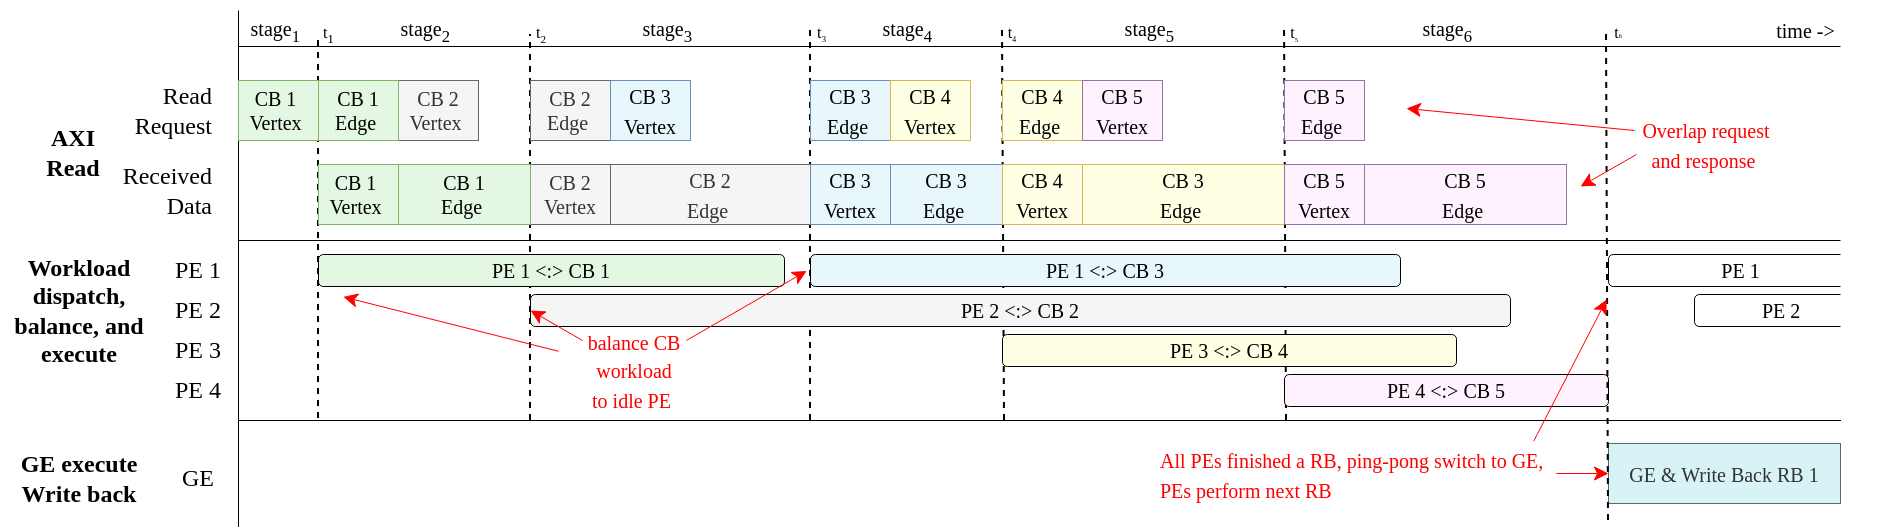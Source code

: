 <mxfile>
    <diagram id="YlfVA-V8bkujarrC-YGL" name="第 1 页">
        <mxGraphModel dx="1002" dy="552" grid="0" gridSize="10" guides="1" tooltips="1" connect="1" arrows="1" fold="1" page="1" pageScale="1" pageWidth="950" pageHeight="280" math="0" shadow="0">
            <root>
                <mxCell id="0"/>
                <mxCell id="1" parent="0"/>
                <mxCell id="59" value="" style="shape=partialRectangle;whiteSpace=wrap;html=1;top=0;left=0;fillColor=none;flipH=1;movable=1;resizable=1;rotatable=1;deletable=1;editable=1;connectable=1;flipV=1;strokeWidth=0.5;" parent="1" vertex="1">
                    <mxGeometry x="124" y="214" width="801" height="53" as="geometry"/>
                </mxCell>
                <mxCell id="30" value="" style="shape=partialRectangle;whiteSpace=wrap;html=1;top=0;left=0;fillColor=none;flipH=1;movable=1;resizable=1;rotatable=1;deletable=1;editable=1;connectable=1;flipV=1;strokeWidth=0.5;" parent="1" vertex="1">
                    <mxGeometry x="124" y="124" width="800" height="90" as="geometry"/>
                </mxCell>
                <mxCell id="2" value="" style="shape=partialRectangle;whiteSpace=wrap;html=1;top=0;left=0;fillColor=none;flipH=1;movable=1;resizable=1;rotatable=1;deletable=1;editable=1;connectable=1;strokeWidth=0.5;" parent="1" vertex="1">
                    <mxGeometry x="124" y="27" width="801" height="97" as="geometry"/>
                </mxCell>
                <mxCell id="53" value="" style="endArrow=none;html=1;dashed=1;entryX=0.002;entryY=0.378;entryDx=0;entryDy=0;entryPerimeter=0;" parent="1" target="78" edge="1">
                    <mxGeometry width="50" height="50" relative="1" as="geometry">
                        <mxPoint x="648" y="214" as="sourcePoint"/>
                        <mxPoint x="647" y="23" as="targetPoint"/>
                    </mxGeometry>
                </mxCell>
                <mxCell id="52" value="" style="endArrow=none;html=1;dashed=1;" parent="1" edge="1">
                    <mxGeometry width="50" height="50" relative="1" as="geometry">
                        <mxPoint x="507" y="214" as="sourcePoint"/>
                        <mxPoint x="506" y="19" as="targetPoint"/>
                    </mxGeometry>
                </mxCell>
                <mxCell id="51" value="" style="endArrow=none;html=1;dashed=1;entryX=-0.11;entryY=0.496;entryDx=0;entryDy=0;entryPerimeter=0;" parent="1" target="72" edge="1">
                    <mxGeometry width="50" height="50" relative="1" as="geometry">
                        <mxPoint x="410" y="214" as="sourcePoint"/>
                        <mxPoint x="410" y="23" as="targetPoint"/>
                    </mxGeometry>
                </mxCell>
                <mxCell id="50" value="" style="endArrow=none;html=1;dashed=1;" parent="1" edge="1">
                    <mxGeometry width="50" height="50" relative="1" as="geometry">
                        <mxPoint x="270" y="214" as="sourcePoint"/>
                        <mxPoint x="270" y="21" as="targetPoint"/>
                    </mxGeometry>
                </mxCell>
                <mxCell id="3" value="" style="endArrow=none;html=1;dashed=1;" parent="1" edge="1">
                    <mxGeometry width="50" height="50" relative="1" as="geometry">
                        <mxPoint x="164" y="213" as="sourcePoint"/>
                        <mxPoint x="164" y="21" as="targetPoint"/>
                    </mxGeometry>
                </mxCell>
                <mxCell id="6" value="CB 1&amp;nbsp;&lt;br style=&quot;font-size: 10px;&quot;&gt;Vertex&amp;nbsp;" style="text;html=1;strokeColor=#82b366;fillColor=#E3F7E2;align=center;verticalAlign=middle;whiteSpace=wrap;rounded=0;strokeWidth=0.5;fontFamily=Linux Libertine;fontSource=https%3A%2F%2Ffonts.googleapis.com%2Fcss%3Ffamily%3DLinux%2BLibertine;fontSize=10;" parent="1" vertex="1">
                    <mxGeometry x="124" y="44" width="40" height="30" as="geometry"/>
                </mxCell>
                <mxCell id="12" value="Read&lt;br&gt;Request" style="text;html=1;strokeColor=none;fillColor=none;align=right;verticalAlign=middle;whiteSpace=wrap;rounded=0;fontFamily=Linux Libertine;fontSource=https%3A%2F%2Ffonts.googleapis.com%2Fcss%3Ffamily%3DLinux%2BLibertine;" parent="1" vertex="1">
                    <mxGeometry x="67" y="44" width="46" height="30" as="geometry"/>
                </mxCell>
                <mxCell id="13" value="Received&lt;br&gt;Data" style="text;html=1;strokeColor=none;fillColor=none;align=right;verticalAlign=middle;whiteSpace=wrap;rounded=0;fontFamily=Linux Libertine;fontSource=https%3A%2F%2Ffonts.googleapis.com%2Fcss%3Ffamily%3DLinux%2BLibertine;" parent="1" vertex="1">
                    <mxGeometry x="67" y="84" width="46" height="30" as="geometry"/>
                </mxCell>
                <mxCell id="20" value="CB 2&lt;br style=&quot;font-size: 10px;&quot;&gt;Vertex" style="text;html=1;strokeColor=#666666;fillColor=#f5f5f5;align=center;verticalAlign=middle;whiteSpace=wrap;rounded=0;strokeWidth=0.5;fontFamily=Linux Libertine;fontSource=https%3A%2F%2Ffonts.googleapis.com%2Fcss%3Ffamily%3DLinux%2BLibertine;fontSize=10;fontColor=#333333;" parent="1" vertex="1">
                    <mxGeometry x="270" y="86" width="40" height="30" as="geometry"/>
                </mxCell>
                <mxCell id="21" value="CB 2&lt;br style=&quot;font-size: 10px;&quot;&gt;Edge&amp;nbsp;" style="text;html=1;strokeColor=#666666;fillColor=#f5f5f5;align=center;verticalAlign=middle;whiteSpace=wrap;rounded=0;strokeWidth=0.5;fontFamily=Linux Libertine;fontSource=https%3A%2F%2Ffonts.googleapis.com%2Fcss%3Ffamily%3DLinux%2BLibertine;fontSize=10;fontColor=#333333;" parent="1" vertex="1">
                    <mxGeometry x="270" y="44" width="40" height="30" as="geometry"/>
                </mxCell>
                <mxCell id="18" value="CB 2&lt;br style=&quot;font-size: 10px;&quot;&gt;Vertex&amp;nbsp;" style="text;html=1;strokeColor=#666666;fillColor=#f5f5f5;align=center;verticalAlign=middle;whiteSpace=wrap;rounded=0;strokeWidth=0.5;fontFamily=Linux Libertine;fontSource=https%3A%2F%2Ffonts.googleapis.com%2Fcss%3Ffamily%3DLinux%2BLibertine;fontSize=10;fontColor=#333333;" parent="1" vertex="1">
                    <mxGeometry x="204" y="44" width="40" height="30" as="geometry"/>
                </mxCell>
                <mxCell id="15" value="CB 1&lt;br style=&quot;font-size: 10px;&quot;&gt;Edge&amp;nbsp;" style="text;html=1;strokeColor=#82b366;fillColor=#E3F7E2;align=center;verticalAlign=middle;whiteSpace=wrap;rounded=0;strokeWidth=0.5;fontFamily=Linux Libertine;fontSource=https%3A%2F%2Ffonts.googleapis.com%2Fcss%3Ffamily%3DLinux%2BLibertine;fontSize=10;" parent="1" vertex="1">
                    <mxGeometry x="164" y="44" width="40" height="30" as="geometry"/>
                </mxCell>
                <mxCell id="17" value="CB 1&lt;br style=&quot;border-color: var(--border-color); font-size: 10px;&quot;&gt;Edge&amp;nbsp;" style="text;html=1;strokeColor=#82b366;fillColor=#E3F7E2;align=center;verticalAlign=middle;whiteSpace=wrap;rounded=0;strokeWidth=0.5;fontFamily=Linux Libertine;fontSource=https%3A%2F%2Ffonts.googleapis.com%2Fcss%3Ffamily%3DLinux%2BLibertine;fontSize=10;" parent="1" vertex="1">
                    <mxGeometry x="204" y="86" width="66" height="30" as="geometry"/>
                </mxCell>
                <mxCell id="7" value="CB 1&amp;nbsp;&lt;br style=&quot;border-color: var(--border-color); font-size: 10px;&quot;&gt;Vertex&amp;nbsp;" style="text;html=1;strokeColor=#82b366;fillColor=#E3F7E2;align=center;verticalAlign=middle;whiteSpace=wrap;rounded=0;strokeWidth=0.5;fontFamily=Linux Libertine;fontSource=https%3A%2F%2Ffonts.googleapis.com%2Fcss%3Ffamily%3DLinux%2BLibertine;fontSize=10;" parent="1" vertex="1">
                    <mxGeometry x="164" y="86" width="40" height="30" as="geometry"/>
                </mxCell>
                <mxCell id="23" value="&lt;font style=&quot;font-size: 10px;&quot;&gt;CB 3&lt;br&gt;Vertex&lt;/font&gt;" style="text;html=1;strokeColor=#6c8ebf;fillColor=#E8F7FC;align=center;verticalAlign=middle;whiteSpace=wrap;rounded=0;strokeWidth=0.5;fontFamily=Linux Libertine;fontSource=https%3A%2F%2Ffonts.googleapis.com%2Fcss%3Ffamily%3DLinux%2BLibertine;" parent="1" vertex="1">
                    <mxGeometry x="310" y="44" width="40" height="30" as="geometry"/>
                </mxCell>
                <mxCell id="24" value="&lt;font style=&quot;font-size: 10px;&quot;&gt;CB 2&lt;br style=&quot;border-color: var(--border-color);&quot;&gt;Edge&amp;nbsp;&lt;/font&gt;" style="text;html=1;strokeColor=#666666;fillColor=#f5f5f5;align=center;verticalAlign=middle;whiteSpace=wrap;rounded=0;strokeWidth=0.5;fontFamily=Linux Libertine;fontSource=https%3A%2F%2Ffonts.googleapis.com%2Fcss%3Ffamily%3DLinux%2BLibertine;fontColor=#333333;" parent="1" vertex="1">
                    <mxGeometry x="310" y="86" width="100" height="30" as="geometry"/>
                </mxCell>
                <mxCell id="25" value="&lt;font style=&quot;font-size: 10px;&quot;&gt;CB 3&lt;br style=&quot;border-color: var(--border-color);&quot;&gt;Vertex&lt;/font&gt;" style="text;html=1;strokeColor=#6c8ebf;fillColor=#E8F7FC;align=center;verticalAlign=middle;whiteSpace=wrap;rounded=0;strokeWidth=0.5;fontFamily=Linux Libertine;fontSource=https%3A%2F%2Ffonts.googleapis.com%2Fcss%3Ffamily%3DLinux%2BLibertine;" parent="1" vertex="1">
                    <mxGeometry x="410" y="86" width="40" height="30" as="geometry"/>
                </mxCell>
                <mxCell id="26" value="&lt;font style=&quot;font-size: 10px;&quot;&gt;CB 3&lt;br style=&quot;border-color: var(--border-color);&quot;&gt;Edge&amp;nbsp;&lt;/font&gt;" style="text;html=1;strokeColor=#6c8ebf;fillColor=#E8F7FC;align=center;verticalAlign=middle;whiteSpace=wrap;rounded=0;strokeWidth=0.5;fontFamily=Linux Libertine;fontSource=https%3A%2F%2Ffonts.googleapis.com%2Fcss%3Ffamily%3DLinux%2BLibertine;" parent="1" vertex="1">
                    <mxGeometry x="410" y="44" width="40" height="30" as="geometry"/>
                </mxCell>
                <mxCell id="27" value="&lt;font style=&quot;font-size: 10px;&quot;&gt;CB 4&lt;br style=&quot;border-color: var(--border-color);&quot;&gt;Vertex&lt;/font&gt;" style="text;html=1;strokeColor=#d6b656;fillColor=#FFFFE3;align=center;verticalAlign=middle;whiteSpace=wrap;rounded=0;strokeWidth=0.5;fontFamily=Linux Libertine;fontSource=https%3A%2F%2Ffonts.googleapis.com%2Fcss%3Ffamily%3DLinux%2BLibertine;" parent="1" vertex="1">
                    <mxGeometry x="450" y="44" width="40" height="30" as="geometry"/>
                </mxCell>
                <mxCell id="28" value="&lt;font style=&quot;font-size: 10px;&quot;&gt;CB 3&lt;br style=&quot;border-color: var(--border-color);&quot;&gt;Edge&amp;nbsp;&lt;/font&gt;" style="text;html=1;strokeColor=#6c8ebf;fillColor=#E8F7FC;align=center;verticalAlign=middle;whiteSpace=wrap;rounded=0;strokeWidth=0.5;fontFamily=Linux Libertine;fontSource=https%3A%2F%2Ffonts.googleapis.com%2Fcss%3Ffamily%3DLinux%2BLibertine;" parent="1" vertex="1">
                    <mxGeometry x="450" y="86" width="56" height="30" as="geometry"/>
                </mxCell>
                <mxCell id="29" value="&lt;b&gt;AXI&lt;br&gt;Read&lt;/b&gt;" style="text;html=1;strokeColor=none;fillColor=none;align=center;verticalAlign=middle;whiteSpace=wrap;rounded=0;fontFamily=Linux Libertine;fontSource=https%3A%2F%2Ffonts.googleapis.com%2Fcss%3Ffamily%3DLinux%2BLibertine;" parent="1" vertex="1">
                    <mxGeometry x="16" y="65" width="51" height="30" as="geometry"/>
                </mxCell>
                <mxCell id="32" value="&lt;b&gt;Workload&lt;br&gt;dispatch, balance, and execute&lt;/b&gt;" style="text;html=1;strokeColor=none;fillColor=none;align=center;verticalAlign=middle;whiteSpace=wrap;rounded=0;fontFamily=Linux Libertine;fontSource=https%3A%2F%2Ffonts.googleapis.com%2Fcss%3Ffamily%3DLinux%2BLibertine;" parent="1" vertex="1">
                    <mxGeometry x="9" y="144" width="71" height="30" as="geometry"/>
                </mxCell>
                <mxCell id="33" value="&lt;font style=&quot;font-size: 10px;&quot;&gt;time -&amp;gt;&amp;nbsp;&lt;/font&gt;" style="text;html=1;strokeColor=none;fillColor=none;align=center;verticalAlign=middle;whiteSpace=wrap;rounded=0;fontFamily=Linux Libertine;fontSource=https%3A%2F%2Ffonts.googleapis.com%2Fcss%3Ffamily%3DLinux%2BLibertine;" parent="1" vertex="1">
                    <mxGeometry x="885" y="4" width="48" height="30" as="geometry"/>
                </mxCell>
                <mxCell id="34" value="PE 1" style="text;html=1;strokeColor=none;fillColor=none;align=center;verticalAlign=middle;whiteSpace=wrap;rounded=0;fontFamily=Linux Libertine;fontSource=https%3A%2F%2Ffonts.googleapis.com%2Fcss%3Ffamily%3DLinux%2BLibertine;" parent="1" vertex="1">
                    <mxGeometry x="80" y="124" width="48" height="30" as="geometry"/>
                </mxCell>
                <mxCell id="35" value="&lt;font style=&quot;font-size: 10px;&quot;&gt;PE 1 &amp;lt;:&amp;gt; &lt;span style=&quot;background-color: rgb(227, 247, 226);&quot;&gt;CB 1&lt;/span&gt;&lt;/font&gt;" style="text;html=1;strokeColor=default;fillColor=#E3F7E2;align=center;verticalAlign=middle;whiteSpace=wrap;rounded=1;strokeWidth=0.5;fontFamily=Linux Libertine;fontSource=https%3A%2F%2Ffonts.googleapis.com%2Fcss%3Ffamily%3DLinux%2BLibertine;" parent="1" vertex="1">
                    <mxGeometry x="164" y="131" width="233" height="16" as="geometry"/>
                </mxCell>
                <mxCell id="36" value="&lt;font style=&quot;font-size: 10px;&quot;&gt;PE 2&amp;nbsp;&lt;/font&gt;&lt;span style=&quot;font-size: 10px;&quot;&gt;&amp;lt;:&amp;gt; &lt;span style=&quot;background-color: rgb(245, 245, 245);&quot;&gt;CB 2&lt;/span&gt;&lt;/span&gt;" style="text;html=1;strokeColor=default;fillColor=#F5F5F5;align=center;verticalAlign=middle;whiteSpace=wrap;rounded=1;strokeWidth=0.5;fontFamily=Linux Libertine;fontSource=https%3A%2F%2Ffonts.googleapis.com%2Fcss%3Ffamily%3DLinux%2BLibertine;" parent="1" vertex="1">
                    <mxGeometry x="270" y="151" width="490" height="16" as="geometry"/>
                </mxCell>
                <mxCell id="38" value="&lt;font style=&quot;font-size: 10px;&quot;&gt;CB 4&lt;br style=&quot;border-color: var(--border-color);&quot;&gt;Vertex&lt;/font&gt;" style="text;html=1;strokeColor=#d6b656;fillColor=#FFFFE3;align=center;verticalAlign=middle;whiteSpace=wrap;rounded=0;strokeWidth=0.5;fontFamily=Linux Libertine;fontSource=https%3A%2F%2Ffonts.googleapis.com%2Fcss%3Ffamily%3DLinux%2BLibertine;" parent="1" vertex="1">
                    <mxGeometry x="506" y="86" width="40" height="30" as="geometry"/>
                </mxCell>
                <mxCell id="39" value="&lt;font style=&quot;font-size: 10px;&quot;&gt;CB 4&lt;br style=&quot;border-color: var(--border-color);&quot;&gt;Edge&amp;nbsp;&lt;/font&gt;" style="text;html=1;strokeColor=#d6b656;fillColor=#FFFFE3;align=center;verticalAlign=middle;whiteSpace=wrap;rounded=0;strokeWidth=0.5;fontFamily=Linux Libertine;fontSource=https%3A%2F%2Ffonts.googleapis.com%2Fcss%3Ffamily%3DLinux%2BLibertine;" parent="1" vertex="1">
                    <mxGeometry x="506" y="44" width="40" height="30" as="geometry"/>
                </mxCell>
                <mxCell id="40" value="&lt;font style=&quot;font-size: 10px;&quot;&gt;CB 5&lt;br style=&quot;border-color: var(--border-color);&quot;&gt;Vertex&lt;/font&gt;" style="text;html=1;strokeColor=#9673a6;fillColor=#FFF2FF;align=center;verticalAlign=middle;whiteSpace=wrap;rounded=0;strokeWidth=0.5;fontFamily=Linux Libertine;fontSource=https%3A%2F%2Ffonts.googleapis.com%2Fcss%3Ffamily%3DLinux%2BLibertine;" parent="1" vertex="1">
                    <mxGeometry x="546" y="44" width="40" height="30" as="geometry"/>
                </mxCell>
                <mxCell id="41" value="&lt;font style=&quot;font-size: 10px;&quot;&gt;CB 3&lt;br style=&quot;border-color: var(--border-color);&quot;&gt;Edge&amp;nbsp;&lt;/font&gt;" style="text;html=1;strokeColor=#d6b656;fillColor=#FFFFE3;align=center;verticalAlign=middle;whiteSpace=wrap;rounded=0;strokeWidth=0.5;fontFamily=Linux Libertine;fontSource=https%3A%2F%2Ffonts.googleapis.com%2Fcss%3Ffamily%3DLinux%2BLibertine;" parent="1" vertex="1">
                    <mxGeometry x="546" y="86" width="101" height="30" as="geometry"/>
                </mxCell>
                <mxCell id="42" value="&lt;font style=&quot;font-size: 10px;&quot;&gt;PE 3 &amp;lt;:&amp;gt;&amp;nbsp;&lt;/font&gt;&lt;span style=&quot;font-size: 10px; background-color: rgb(255, 255, 227);&quot;&gt;CB 4&lt;/span&gt;" style="text;html=1;strokeColor=default;fillColor=#FFFFE3;align=center;verticalAlign=middle;whiteSpace=wrap;rounded=1;strokeWidth=0.5;fontFamily=Linux Libertine;fontSource=https%3A%2F%2Ffonts.googleapis.com%2Fcss%3Ffamily%3DLinux%2BLibertine;" parent="1" vertex="1">
                    <mxGeometry x="506" y="171" width="227" height="16" as="geometry"/>
                </mxCell>
                <mxCell id="44" value="&lt;b&gt;GE execute&lt;br&gt;Write back&lt;/b&gt;" style="text;html=1;strokeColor=none;fillColor=none;align=center;verticalAlign=middle;whiteSpace=wrap;rounded=0;fontFamily=Linux Libertine;fontSource=https%3A%2F%2Ffonts.googleapis.com%2Fcss%3Ffamily%3DLinux%2BLibertine;" parent="1" vertex="1">
                    <mxGeometry x="5" y="228" width="79" height="30" as="geometry"/>
                </mxCell>
                <mxCell id="45" value="&lt;font style=&quot;font-size: 10px;&quot;&gt;PE 4 &amp;lt;:&amp;gt;&amp;nbsp;&lt;/font&gt;&lt;span style=&quot;font-size: 10px; background-color: rgb(255, 242, 255);&quot;&gt;CB 5&lt;/span&gt;" style="text;html=1;strokeColor=default;fillColor=#FFF2FF;align=center;verticalAlign=middle;whiteSpace=wrap;rounded=1;strokeWidth=0.5;fontFamily=Linux Libertine;fontSource=https%3A%2F%2Ffonts.googleapis.com%2Fcss%3Ffamily%3DLinux%2BLibertine;" parent="1" vertex="1">
                    <mxGeometry x="647" y="191" width="162" height="16" as="geometry"/>
                </mxCell>
                <mxCell id="46" value="&lt;font style=&quot;font-size: 10px;&quot;&gt;CB 5&lt;br style=&quot;border-color: var(--border-color);&quot;&gt;Vertex&lt;/font&gt;" style="text;html=1;strokeColor=#9673a6;fillColor=#FFF2FF;align=center;verticalAlign=middle;whiteSpace=wrap;rounded=0;strokeWidth=0.5;fontFamily=Linux Libertine;fontSource=https%3A%2F%2Ffonts.googleapis.com%2Fcss%3Ffamily%3DLinux%2BLibertine;" parent="1" vertex="1">
                    <mxGeometry x="647" y="86" width="40" height="30" as="geometry"/>
                </mxCell>
                <mxCell id="47" value="&lt;font style=&quot;font-size: 10px;&quot;&gt;CB 5&lt;br style=&quot;border-color: var(--border-color);&quot;&gt;Edge&amp;nbsp;&lt;/font&gt;" style="text;html=1;strokeColor=#9673a6;fillColor=#FFF2FF;align=center;verticalAlign=middle;whiteSpace=wrap;rounded=0;strokeWidth=0.5;fontFamily=Linux Libertine;fontSource=https%3A%2F%2Ffonts.googleapis.com%2Fcss%3Ffamily%3DLinux%2BLibertine;" parent="1" vertex="1">
                    <mxGeometry x="647" y="44" width="40" height="30" as="geometry"/>
                </mxCell>
                <mxCell id="49" value="&lt;font style=&quot;font-size: 10px;&quot;&gt;CB 5&lt;br style=&quot;border-color: var(--border-color);&quot;&gt;Edge&amp;nbsp;&lt;/font&gt;" style="text;html=1;strokeColor=#9673a6;fillColor=#FFF2FF;align=center;verticalAlign=middle;whiteSpace=wrap;rounded=0;strokeWidth=0.5;fontFamily=Linux Libertine;fontSource=https%3A%2F%2Ffonts.googleapis.com%2Fcss%3Ffamily%3DLinux%2BLibertine;" parent="1" vertex="1">
                    <mxGeometry x="687" y="86" width="101" height="30" as="geometry"/>
                </mxCell>
                <mxCell id="37" value="&lt;font style=&quot;font-size: 10px;&quot;&gt;PE 1&amp;nbsp;&lt;/font&gt;&lt;span style=&quot;font-size: 10px;&quot;&gt;&amp;lt;:&amp;gt; &lt;span style=&quot;background-color: rgb(232, 247, 252);&quot;&gt;CB 3&lt;/span&gt;&lt;/span&gt;" style="text;html=1;strokeColor=default;fillColor=#E8F7FC;align=center;verticalAlign=middle;whiteSpace=wrap;rounded=1;strokeWidth=0.5;fontFamily=Linux Libertine;fontSource=https%3A%2F%2Ffonts.googleapis.com%2Fcss%3Ffamily%3DLinux%2BLibertine;" parent="1" vertex="1">
                    <mxGeometry x="410" y="131" width="295" height="16" as="geometry"/>
                </mxCell>
                <mxCell id="54" value="PE 2" style="text;html=1;strokeColor=none;fillColor=none;align=center;verticalAlign=middle;whiteSpace=wrap;rounded=0;fontFamily=Linux Libertine;fontSource=https%3A%2F%2Ffonts.googleapis.com%2Fcss%3Ffamily%3DLinux%2BLibertine;" parent="1" vertex="1">
                    <mxGeometry x="80" y="144" width="48" height="30" as="geometry"/>
                </mxCell>
                <mxCell id="55" value="PE 3" style="text;html=1;strokeColor=none;fillColor=none;align=center;verticalAlign=middle;whiteSpace=wrap;rounded=0;fontFamily=Linux Libertine;fontSource=https%3A%2F%2Ffonts.googleapis.com%2Fcss%3Ffamily%3DLinux%2BLibertine;" parent="1" vertex="1">
                    <mxGeometry x="80" y="164" width="48" height="30" as="geometry"/>
                </mxCell>
                <mxCell id="56" value="PE 4" style="text;html=1;strokeColor=none;fillColor=none;align=center;verticalAlign=middle;whiteSpace=wrap;rounded=0;fontFamily=Linux Libertine;fontSource=https%3A%2F%2Ffonts.googleapis.com%2Fcss%3Ffamily%3DLinux%2BLibertine;" parent="1" vertex="1">
                    <mxGeometry x="80" y="184" width="48" height="30" as="geometry"/>
                </mxCell>
                <mxCell id="58" value="&lt;span style=&quot;font-size: 10px;&quot;&gt;GE &amp;amp; Write Back RB 1&lt;/span&gt;" style="text;html=1;strokeColor=#666666;fillColor=#D8F3F5;align=center;verticalAlign=middle;whiteSpace=wrap;rounded=0;strokeWidth=0.5;fontFamily=Linux Libertine;fontSource=https%3A%2F%2Ffonts.googleapis.com%2Fcss%3Ffamily%3DLinux%2BLibertine;fontColor=#333333;" parent="1" vertex="1">
                    <mxGeometry x="809" y="225.5" width="116" height="30" as="geometry"/>
                </mxCell>
                <mxCell id="60" value="" style="endArrow=none;html=1;dashed=1;" parent="1" edge="1">
                    <mxGeometry width="50" height="50" relative="1" as="geometry">
                        <mxPoint x="809" y="264" as="sourcePoint"/>
                        <mxPoint x="808" y="18" as="targetPoint"/>
                    </mxGeometry>
                </mxCell>
                <mxCell id="63" value="&lt;font style=&quot;font-size: 10px;&quot;&gt;PE 1&amp;nbsp;&lt;/font&gt;" style="text;html=1;strokeColor=default;fillColor=default;align=center;verticalAlign=middle;whiteSpace=wrap;rounded=1;strokeWidth=0.5;fontFamily=Linux Libertine;fontSource=https%3A%2F%2Ffonts.googleapis.com%2Fcss%3Ffamily%3DLinux%2BLibertine;" parent="1" vertex="1">
                    <mxGeometry x="809" y="131" width="135" height="16" as="geometry"/>
                </mxCell>
                <mxCell id="66" value="" style="text;html=1;strokeColor=default;fillColor=default;align=center;verticalAlign=middle;whiteSpace=wrap;rounded=1;strokeWidth=0.5;fontFamily=Linux Libertine;fontSource=https%3A%2F%2Ffonts.googleapis.com%2Fcss%3Ffamily%3DLinux%2BLibertine;" parent="1" vertex="1">
                    <mxGeometry x="852" y="151" width="91" height="16" as="geometry"/>
                </mxCell>
                <mxCell id="65" value="" style="rounded=0;whiteSpace=wrap;html=1;labelBackgroundColor=#FFFFE3;strokeColor=none;strokeWidth=0.5;fontFamily=Linux Libertine;fontSource=https%3A%2F%2Ffonts.googleapis.com%2Fcss%3Ffamily%3DLinux%2BLibertine;fontSize=10;fillColor=#FFFFFF;" parent="1" vertex="1">
                    <mxGeometry x="925" y="37" width="21" height="167" as="geometry"/>
                </mxCell>
                <mxCell id="67" value="&lt;span style=&quot;color: rgb(0, 0, 0); font-family: &amp;quot;Linux Libertine&amp;quot;; font-size: 10px; font-style: normal; font-variant-ligatures: normal; font-variant-caps: normal; font-weight: 400; letter-spacing: normal; orphans: 2; text-align: center; text-indent: 0px; text-transform: none; widows: 2; word-spacing: 0px; -webkit-text-stroke-width: 0px; text-decoration-thickness: initial; text-decoration-style: initial; text-decoration-color: initial; float: none; display: inline !important;&quot;&gt;PE 2&amp;nbsp;&lt;/span&gt;" style="text;whiteSpace=wrap;html=1;fontSize=10;fontFamily=Linux Libertine;" parent="1" vertex="1">
                    <mxGeometry x="884.0" y="147.0" width="49" height="34" as="geometry"/>
                </mxCell>
                <mxCell id="68" value="" style="endArrow=none;html=1;fontFamily=Linux Libertine;fontSource=https%3A%2F%2Ffonts.googleapis.com%2Fcss%3Ffamily%3DLinux%2BLibertine;fontSize=10;exitX=0;exitY=0;exitDx=0;exitDy=0;entryX=1;entryY=0;entryDx=0;entryDy=0;strokeWidth=0.5;" parent="1" source="2" target="2" edge="1">
                    <mxGeometry width="50" height="50" relative="1" as="geometry">
                        <mxPoint x="252" y="170" as="sourcePoint"/>
                        <mxPoint x="302" y="120" as="targetPoint"/>
                    </mxGeometry>
                </mxCell>
                <mxCell id="70" value="&lt;font style=&quot;font-size: 8px;&quot;&gt;t&lt;sub&gt;1&lt;/sub&gt;&lt;/font&gt;" style="text;html=1;strokeColor=none;fillColor=none;align=right;verticalAlign=middle;whiteSpace=wrap;rounded=0;fontFamily=Linux Libertine;fontSource=https%3A%2F%2Ffonts.googleapis.com%2Fcss%3Ffamily%3DLinux%2BLibertine;" parent="1" vertex="1">
                    <mxGeometry x="160" y="11" width="14" height="16" as="geometry"/>
                </mxCell>
                <mxCell id="71" value="&lt;font style=&quot;font-size: 8px;&quot;&gt;t&lt;/font&gt;&lt;font style=&quot;font-size: 6.667px;&quot;&gt;&lt;sub&gt;2&lt;/sub&gt;&lt;/font&gt;" style="text;html=1;strokeColor=none;fillColor=none;align=right;verticalAlign=middle;whiteSpace=wrap;rounded=0;fontFamily=Linux Libertine;fontSource=https%3A%2F%2Ffonts.googleapis.com%2Fcss%3Ffamily%3DLinux%2BLibertine;" parent="1" vertex="1">
                    <mxGeometry x="266" y="11" width="14" height="16" as="geometry"/>
                </mxCell>
                <mxCell id="72" value="&lt;font style=&quot;font-size: 8px;&quot;&gt;t&lt;/font&gt;&lt;font style=&quot;font-size: 5.556px;&quot;&gt;&lt;sub&gt;3&lt;/sub&gt;&lt;/font&gt;" style="text;html=1;strokeColor=none;fillColor=none;align=right;verticalAlign=middle;whiteSpace=wrap;rounded=0;fontFamily=Linux Libertine;fontSource=https%3A%2F%2Ffonts.googleapis.com%2Fcss%3Ffamily%3DLinux%2BLibertine;" parent="1" vertex="1">
                    <mxGeometry x="411" y="11" width="9" height="16" as="geometry"/>
                </mxCell>
                <mxCell id="73" value="&lt;font style=&quot;font-size: 8px;&quot;&gt;t&lt;/font&gt;&lt;font style=&quot;font-size: 4.63px;&quot;&gt;&lt;sub&gt;4&lt;/sub&gt;&lt;/font&gt;" style="text;html=1;strokeColor=none;fillColor=none;align=right;verticalAlign=middle;whiteSpace=wrap;rounded=0;fontFamily=Linux Libertine;fontSource=https%3A%2F%2Ffonts.googleapis.com%2Fcss%3Ffamily%3DLinux%2BLibertine;" parent="1" vertex="1">
                    <mxGeometry x="506" y="11" width="9" height="16" as="geometry"/>
                </mxCell>
                <mxCell id="74" value="&lt;span style=&quot;font-size: 10px;&quot;&gt;stage&lt;sub&gt;1&lt;/sub&gt;&lt;/span&gt;" style="text;html=1;strokeColor=none;fillColor=none;align=right;verticalAlign=middle;whiteSpace=wrap;rounded=0;fontFamily=Linux Libertine;fontSource=https%3A%2F%2Ffonts.googleapis.com%2Fcss%3Ffamily%3DLinux%2BLibertine;" parent="1" vertex="1">
                    <mxGeometry x="131" y="11" width="26" height="16" as="geometry"/>
                </mxCell>
                <mxCell id="75" value="&lt;font style=&quot;font-size: 10px;&quot;&gt;stage&lt;sub style=&quot;&quot;&gt;2&lt;/sub&gt;&lt;/font&gt;" style="text;html=1;strokeColor=none;fillColor=none;align=right;verticalAlign=middle;whiteSpace=wrap;rounded=0;fontFamily=Linux Libertine;fontSource=https%3A%2F%2Ffonts.googleapis.com%2Fcss%3Ffamily%3DLinux%2BLibertine;" parent="1" vertex="1">
                    <mxGeometry x="206" y="11" width="26" height="16" as="geometry"/>
                </mxCell>
                <mxCell id="76" value="&lt;font style=&quot;font-size: 10px;&quot;&gt;stage&lt;sub style=&quot;&quot;&gt;3&lt;/sub&gt;&lt;/font&gt;" style="text;html=1;strokeColor=none;fillColor=none;align=right;verticalAlign=middle;whiteSpace=wrap;rounded=0;fontFamily=Linux Libertine;fontSource=https%3A%2F%2Ffonts.googleapis.com%2Fcss%3Ffamily%3DLinux%2BLibertine;" parent="1" vertex="1">
                    <mxGeometry x="327" y="11" width="26" height="16" as="geometry"/>
                </mxCell>
                <mxCell id="77" value="&lt;font style=&quot;font-size: 10px;&quot;&gt;stage&lt;sub style=&quot;&quot;&gt;4&lt;/sub&gt;&lt;/font&gt;" style="text;html=1;strokeColor=none;fillColor=none;align=right;verticalAlign=middle;whiteSpace=wrap;rounded=0;fontFamily=Linux Libertine;fontSource=https%3A%2F%2Ffonts.googleapis.com%2Fcss%3Ffamily%3DLinux%2BLibertine;" parent="1" vertex="1">
                    <mxGeometry x="447" y="11" width="26" height="16" as="geometry"/>
                </mxCell>
                <mxCell id="78" value="&lt;font style=&quot;font-size: 8px;&quot;&gt;t&lt;/font&gt;&lt;font style=&quot;font-size: 3.858px;&quot;&gt;&lt;sub&gt;5&lt;/sub&gt;&lt;/font&gt;" style="text;html=1;strokeColor=none;fillColor=none;align=right;verticalAlign=middle;whiteSpace=wrap;rounded=0;fontFamily=Linux Libertine;fontSource=https%3A%2F%2Ffonts.googleapis.com%2Fcss%3Ffamily%3DLinux%2BLibertine;" parent="1" vertex="1">
                    <mxGeometry x="647" y="11" width="9" height="16" as="geometry"/>
                </mxCell>
                <mxCell id="79" value="&lt;font style=&quot;&quot;&gt;&lt;span style=&quot;font-size: 10px;&quot;&gt;stage&lt;/span&gt;&lt;sub style=&quot;&quot;&gt;&lt;font style=&quot;font-size: 8.3px;&quot;&gt;5&lt;/font&gt;&lt;/sub&gt;&lt;/font&gt;" style="text;html=1;strokeColor=none;fillColor=none;align=right;verticalAlign=middle;whiteSpace=wrap;rounded=0;fontFamily=Linux Libertine;fontSource=https%3A%2F%2Ffonts.googleapis.com%2Fcss%3Ffamily%3DLinux%2BLibertine;" parent="1" vertex="1">
                    <mxGeometry x="568" y="11" width="26" height="16" as="geometry"/>
                </mxCell>
                <mxCell id="80" value="&lt;font style=&quot;font-size: 10px;&quot;&gt;stage&lt;sub style=&quot;&quot;&gt;6&lt;/sub&gt;&lt;/font&gt;" style="text;html=1;strokeColor=none;fillColor=none;align=right;verticalAlign=middle;whiteSpace=wrap;rounded=0;fontFamily=Linux Libertine;fontSource=https%3A%2F%2Ffonts.googleapis.com%2Fcss%3Ffamily%3DLinux%2BLibertine;" parent="1" vertex="1">
                    <mxGeometry x="717" y="11" width="26" height="16" as="geometry"/>
                </mxCell>
                <mxCell id="81" value="&lt;font style=&quot;font-size: 8px;&quot;&gt;t&lt;/font&gt;&lt;font style=&quot;font-size: 3.215px;&quot;&gt;6&lt;/font&gt;" style="text;html=1;strokeColor=none;fillColor=none;align=right;verticalAlign=middle;whiteSpace=wrap;rounded=0;fontFamily=Linux Libertine;fontSource=https%3A%2F%2Ffonts.googleapis.com%2Fcss%3Ffamily%3DLinux%2BLibertine;" parent="1" vertex="1">
                    <mxGeometry x="809" y="11" width="9" height="16" as="geometry"/>
                </mxCell>
                <mxCell id="84" value="" style="endArrow=classic;html=1;strokeWidth=0.5;fontFamily=Linux Libertine;fontSource=https%3A%2F%2Ffonts.googleapis.com%2Fcss%3Ffamily%3DLinux%2BLibertine;fontSize=3.8;strokeColor=#FF0000;" parent="1" edge="1">
                    <mxGeometry width="50" height="50" relative="1" as="geometry">
                        <mxPoint x="822" y="69" as="sourcePoint"/>
                        <mxPoint x="708" y="58" as="targetPoint"/>
                    </mxGeometry>
                </mxCell>
                <mxCell id="85" value="" style="endArrow=classic;html=1;strokeWidth=0.5;fontFamily=Linux Libertine;fontSource=https%3A%2F%2Ffonts.googleapis.com%2Fcss%3Ffamily%3DLinux%2BLibertine;fontSize=3.8;strokeColor=#FF0000;" parent="1" edge="1">
                    <mxGeometry width="50" height="50" relative="1" as="geometry">
                        <mxPoint x="823" y="81" as="sourcePoint"/>
                        <mxPoint x="795" y="97" as="targetPoint"/>
                    </mxGeometry>
                </mxCell>
                <mxCell id="86" value="&lt;font color=&quot;#ff0000&quot; style=&quot;font-size: 10px;&quot;&gt;Overlap request &lt;br&gt;and response&amp;nbsp;&lt;/font&gt;" style="text;html=1;strokeColor=none;fillColor=none;align=center;verticalAlign=middle;whiteSpace=wrap;rounded=0;fontFamily=Linux Libertine;fontSource=https%3A%2F%2Ffonts.googleapis.com%2Fcss%3Ffamily%3DLinux%2BLibertine;" parent="1" vertex="1">
                    <mxGeometry x="820" y="60.5" width="76" height="30" as="geometry"/>
                </mxCell>
                <mxCell id="89" style="edgeStyle=none;html=1;strokeColor=#FF0000;strokeWidth=0.5;fontFamily=Linux Libertine;fontSource=https%3A%2F%2Ffonts.googleapis.com%2Fcss%3Ffamily%3DLinux%2BLibertine;fontSize=3.8;fontColor=#FF0000;" parent="1" source="87" edge="1">
                    <mxGeometry relative="1" as="geometry">
                        <mxPoint x="176.429" y="152.191" as="targetPoint"/>
                    </mxGeometry>
                </mxCell>
                <mxCell id="90" style="edgeStyle=none;html=1;strokeColor=#FF0000;strokeWidth=0.5;fontFamily=Linux Libertine;fontSource=https%3A%2F%2Ffonts.googleapis.com%2Fcss%3Ffamily%3DLinux%2BLibertine;fontSize=3.8;fontColor=#FF0000;" parent="1" source="87" edge="1">
                    <mxGeometry relative="1" as="geometry">
                        <mxPoint x="408.048" y="139.238" as="targetPoint"/>
                    </mxGeometry>
                </mxCell>
                <mxCell id="91" style="edgeStyle=none;html=1;entryX=0;entryY=0.5;entryDx=0;entryDy=0;strokeColor=#FF0000;strokeWidth=0.5;fontFamily=Linux Libertine;fontSource=https%3A%2F%2Ffonts.googleapis.com%2Fcss%3Ffamily%3DLinux%2BLibertine;fontSize=3.8;fontColor=#FF0000;" parent="1" source="87" target="36" edge="1">
                    <mxGeometry relative="1" as="geometry"/>
                </mxCell>
                <mxCell id="87" value="&lt;font color=&quot;#ff0000&quot; style=&quot;font-size: 10px;&quot;&gt;balance CB workload &lt;br&gt;to idle PE&amp;nbsp;&lt;/font&gt;" style="text;html=1;strokeColor=none;fillColor=none;align=center;verticalAlign=middle;whiteSpace=wrap;rounded=0;fontFamily=Linux Libertine;fontSource=https%3A%2F%2Ffonts.googleapis.com%2Fcss%3Ffamily%3DLinux%2BLibertine;" parent="1" vertex="1">
                    <mxGeometry x="284" y="174" width="76" height="30" as="geometry"/>
                </mxCell>
                <mxCell id="93" style="edgeStyle=none;html=1;entryX=0;entryY=0.5;entryDx=0;entryDy=0;strokeColor=#FF0000;strokeWidth=0.5;fontFamily=Linux Libertine;fontSource=https%3A%2F%2Ffonts.googleapis.com%2Fcss%3Ffamily%3DLinux%2BLibertine;fontSize=3.8;fontColor=#FF0000;" parent="1" source="92" target="58" edge="1">
                    <mxGeometry relative="1" as="geometry"/>
                </mxCell>
                <mxCell id="94" style="edgeStyle=none;html=1;strokeColor=#FF0000;strokeWidth=0.5;fontFamily=Linux Libertine;fontSource=https%3A%2F%2Ffonts.googleapis.com%2Fcss%3Ffamily%3DLinux%2BLibertine;fontSize=3.8;fontColor=#FF0000;exitX=0.943;exitY=-0.038;exitDx=0;exitDy=0;exitPerimeter=0;" parent="1" source="92" edge="1">
                    <mxGeometry relative="1" as="geometry">
                        <mxPoint x="808.04" y="153.52" as="targetPoint"/>
                    </mxGeometry>
                </mxCell>
                <mxCell id="92" value="&lt;font style=&quot;font-size: 10px;&quot; color=&quot;#ff0000&quot;&gt;All PEs finished a RB, ping-pong switch to GE, PEs perform next RB&amp;nbsp;&lt;/font&gt;" style="text;html=1;strokeColor=none;fillColor=none;align=left;verticalAlign=middle;whiteSpace=wrap;rounded=0;fontFamily=Linux Libertine;fontSource=https%3A%2F%2Ffonts.googleapis.com%2Fcss%3Ffamily%3DLinux%2BLibertine;" parent="1" vertex="1">
                    <mxGeometry x="583" y="225.5" width="200" height="30" as="geometry"/>
                </mxCell>
                <mxCell id="96" value="" style="endArrow=none;html=1;fontSize=10;strokeWidth=0.5;exitX=0;exitY=0;exitDx=0;exitDy=0;" edge="1" parent="1" source="2">
                    <mxGeometry width="50" height="50" relative="1" as="geometry">
                        <mxPoint x="138" y="56" as="sourcePoint"/>
                        <mxPoint x="124" y="9" as="targetPoint"/>
                    </mxGeometry>
                </mxCell>
                <mxCell id="98" value="GE" style="text;html=1;strokeColor=none;fillColor=none;align=center;verticalAlign=middle;whiteSpace=wrap;rounded=0;fontFamily=Linux Libertine;fontSource=https%3A%2F%2Ffonts.googleapis.com%2Fcss%3Ffamily%3DLinux%2BLibertine;" vertex="1" parent="1">
                    <mxGeometry x="80" y="228" width="48" height="30" as="geometry"/>
                </mxCell>
            </root>
        </mxGraphModel>
    </diagram>
</mxfile>